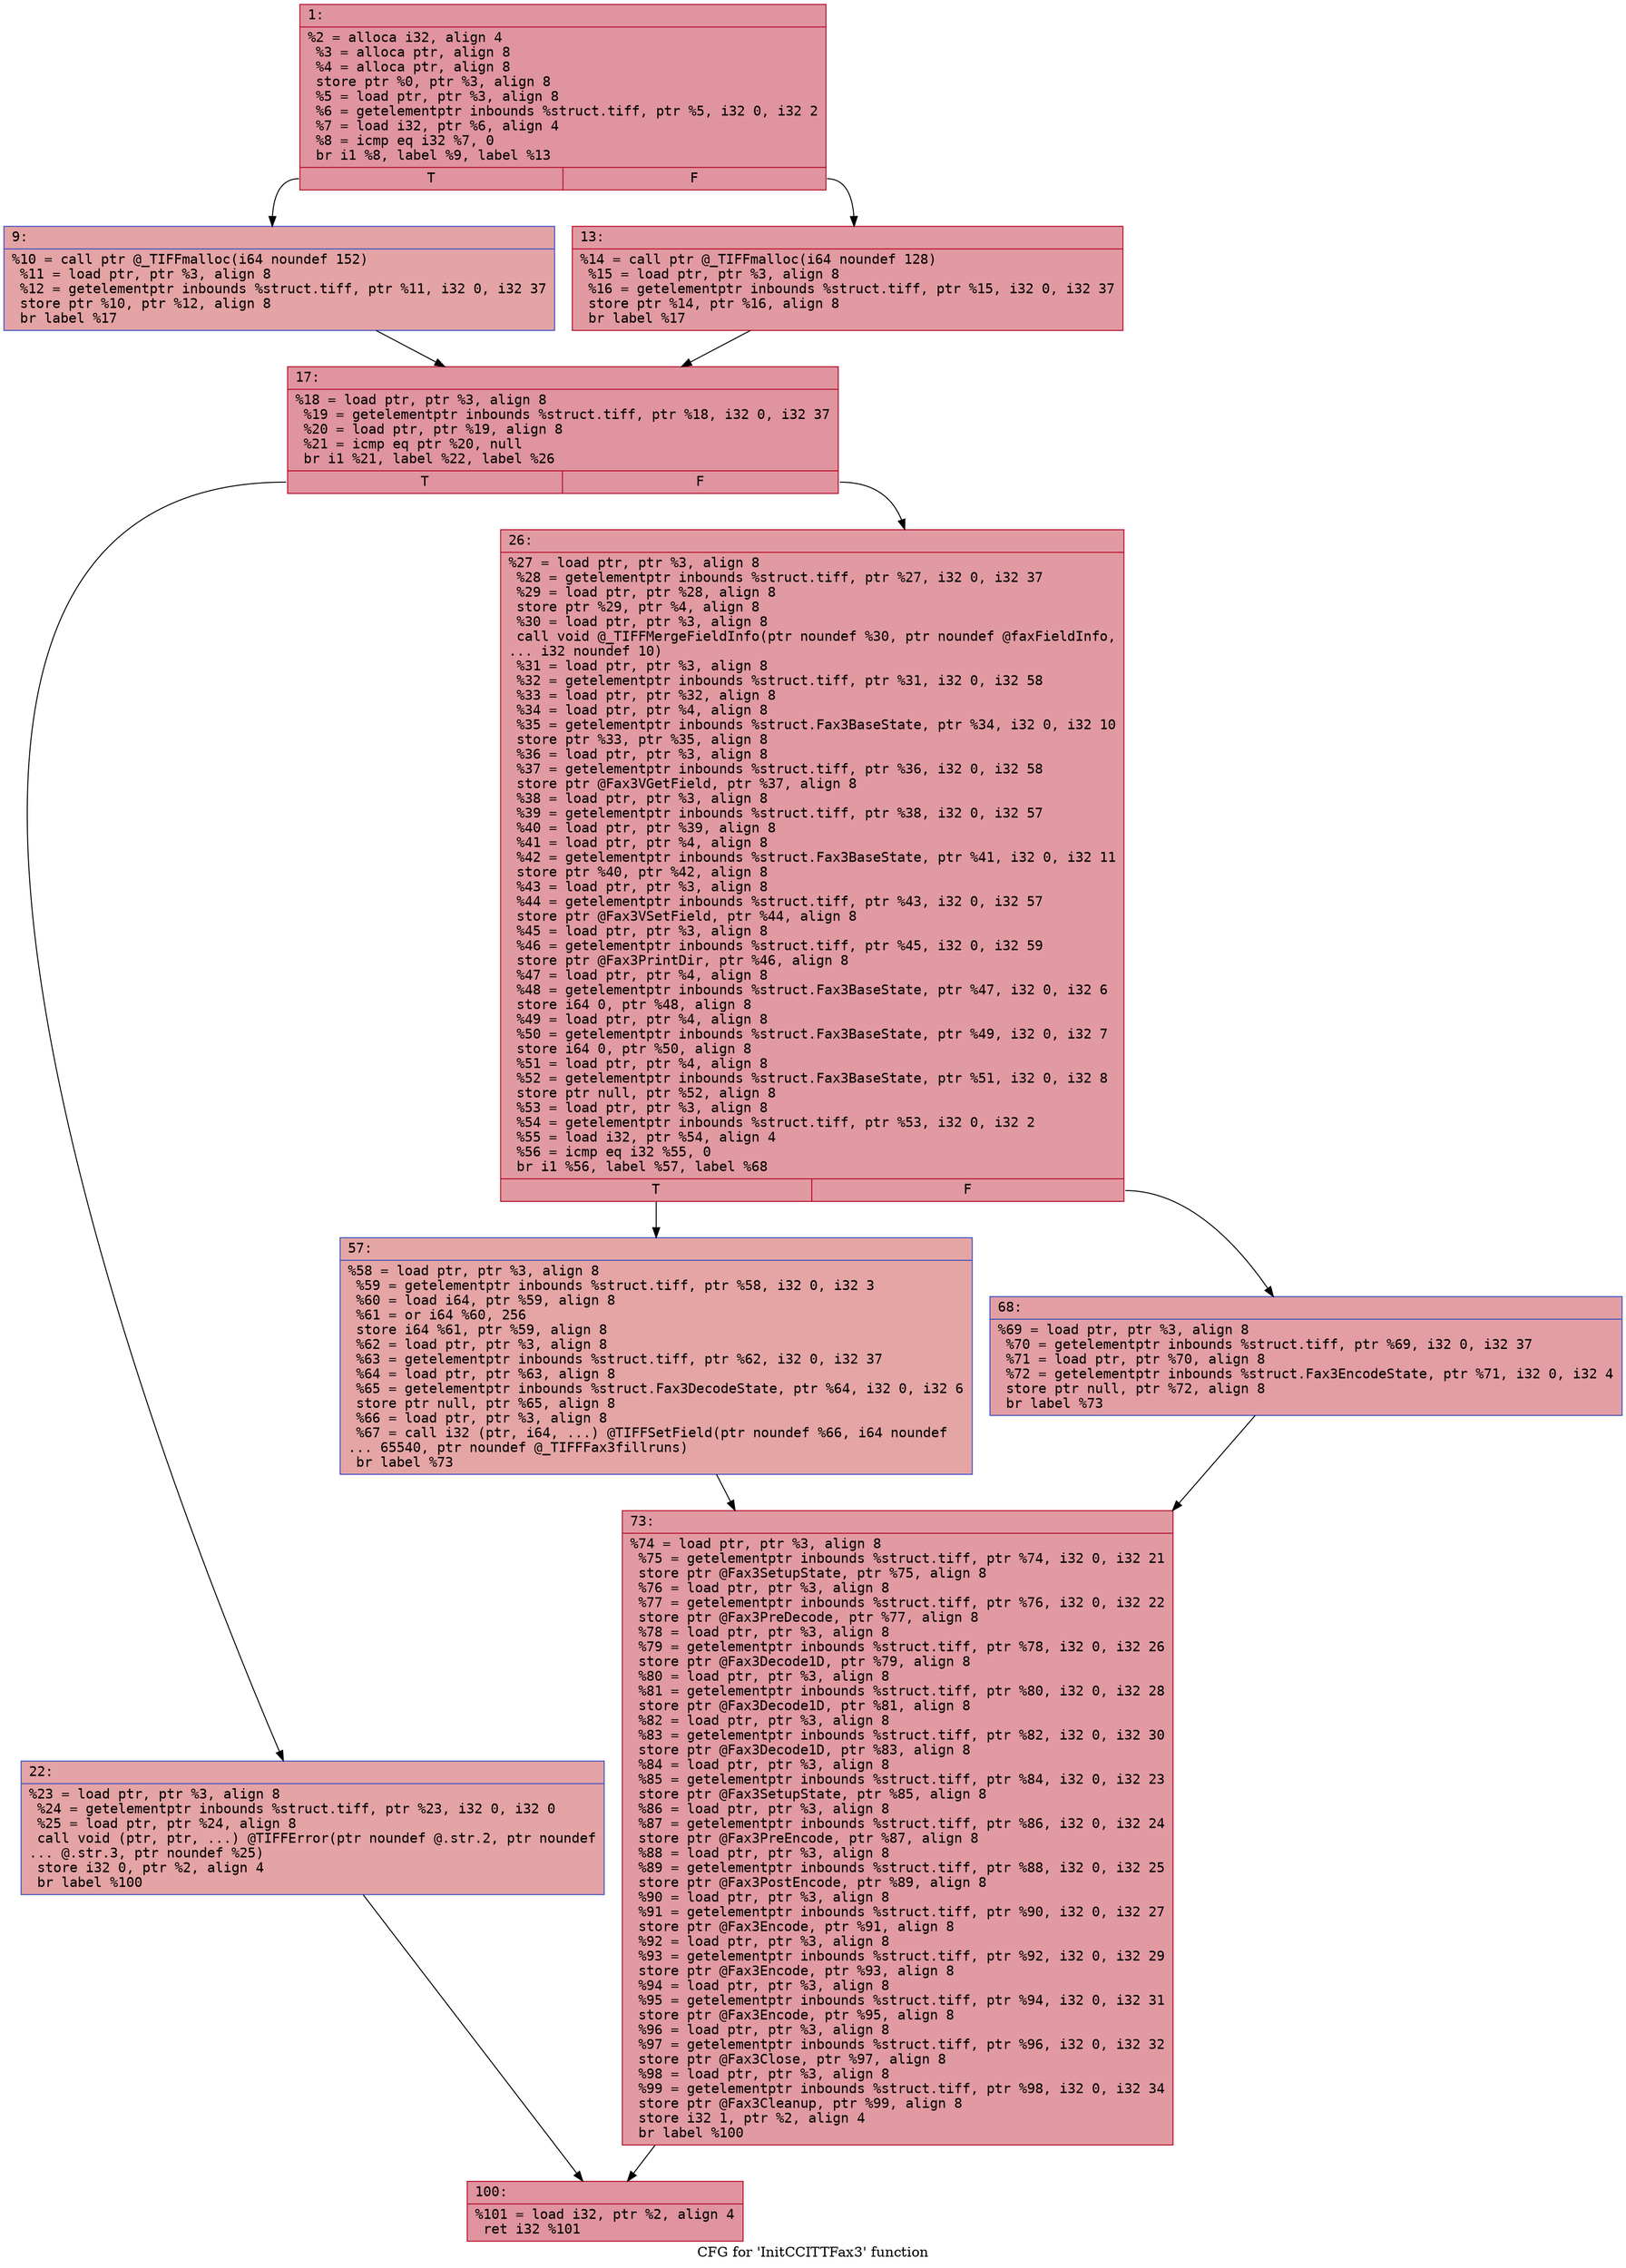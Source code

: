 digraph "CFG for 'InitCCITTFax3' function" {
	label="CFG for 'InitCCITTFax3' function";

	Node0x6000005e3cf0 [shape=record,color="#b70d28ff", style=filled, fillcolor="#b70d2870" fontname="Courier",label="{1:\l|  %2 = alloca i32, align 4\l  %3 = alloca ptr, align 8\l  %4 = alloca ptr, align 8\l  store ptr %0, ptr %3, align 8\l  %5 = load ptr, ptr %3, align 8\l  %6 = getelementptr inbounds %struct.tiff, ptr %5, i32 0, i32 2\l  %7 = load i32, ptr %6, align 4\l  %8 = icmp eq i32 %7, 0\l  br i1 %8, label %9, label %13\l|{<s0>T|<s1>F}}"];
	Node0x6000005e3cf0:s0 -> Node0x6000005e3d40[tooltip="1 -> 9\nProbability 37.50%" ];
	Node0x6000005e3cf0:s1 -> Node0x6000005e3d90[tooltip="1 -> 13\nProbability 62.50%" ];
	Node0x6000005e3d40 [shape=record,color="#3d50c3ff", style=filled, fillcolor="#c32e3170" fontname="Courier",label="{9:\l|  %10 = call ptr @_TIFFmalloc(i64 noundef 152)\l  %11 = load ptr, ptr %3, align 8\l  %12 = getelementptr inbounds %struct.tiff, ptr %11, i32 0, i32 37\l  store ptr %10, ptr %12, align 8\l  br label %17\l}"];
	Node0x6000005e3d40 -> Node0x6000005e3de0[tooltip="9 -> 17\nProbability 100.00%" ];
	Node0x6000005e3d90 [shape=record,color="#b70d28ff", style=filled, fillcolor="#bb1b2c70" fontname="Courier",label="{13:\l|  %14 = call ptr @_TIFFmalloc(i64 noundef 128)\l  %15 = load ptr, ptr %3, align 8\l  %16 = getelementptr inbounds %struct.tiff, ptr %15, i32 0, i32 37\l  store ptr %14, ptr %16, align 8\l  br label %17\l}"];
	Node0x6000005e3d90 -> Node0x6000005e3de0[tooltip="13 -> 17\nProbability 100.00%" ];
	Node0x6000005e3de0 [shape=record,color="#b70d28ff", style=filled, fillcolor="#b70d2870" fontname="Courier",label="{17:\l|  %18 = load ptr, ptr %3, align 8\l  %19 = getelementptr inbounds %struct.tiff, ptr %18, i32 0, i32 37\l  %20 = load ptr, ptr %19, align 8\l  %21 = icmp eq ptr %20, null\l  br i1 %21, label %22, label %26\l|{<s0>T|<s1>F}}"];
	Node0x6000005e3de0:s0 -> Node0x6000005e3e30[tooltip="17 -> 22\nProbability 37.50%" ];
	Node0x6000005e3de0:s1 -> Node0x6000005e3e80[tooltip="17 -> 26\nProbability 62.50%" ];
	Node0x6000005e3e30 [shape=record,color="#3d50c3ff", style=filled, fillcolor="#c32e3170" fontname="Courier",label="{22:\l|  %23 = load ptr, ptr %3, align 8\l  %24 = getelementptr inbounds %struct.tiff, ptr %23, i32 0, i32 0\l  %25 = load ptr, ptr %24, align 8\l  call void (ptr, ptr, ...) @TIFFError(ptr noundef @.str.2, ptr noundef\l... @.str.3, ptr noundef %25)\l  store i32 0, ptr %2, align 4\l  br label %100\l}"];
	Node0x6000005e3e30 -> Node0x6000005e4000[tooltip="22 -> 100\nProbability 100.00%" ];
	Node0x6000005e3e80 [shape=record,color="#b70d28ff", style=filled, fillcolor="#bb1b2c70" fontname="Courier",label="{26:\l|  %27 = load ptr, ptr %3, align 8\l  %28 = getelementptr inbounds %struct.tiff, ptr %27, i32 0, i32 37\l  %29 = load ptr, ptr %28, align 8\l  store ptr %29, ptr %4, align 8\l  %30 = load ptr, ptr %3, align 8\l  call void @_TIFFMergeFieldInfo(ptr noundef %30, ptr noundef @faxFieldInfo,\l... i32 noundef 10)\l  %31 = load ptr, ptr %3, align 8\l  %32 = getelementptr inbounds %struct.tiff, ptr %31, i32 0, i32 58\l  %33 = load ptr, ptr %32, align 8\l  %34 = load ptr, ptr %4, align 8\l  %35 = getelementptr inbounds %struct.Fax3BaseState, ptr %34, i32 0, i32 10\l  store ptr %33, ptr %35, align 8\l  %36 = load ptr, ptr %3, align 8\l  %37 = getelementptr inbounds %struct.tiff, ptr %36, i32 0, i32 58\l  store ptr @Fax3VGetField, ptr %37, align 8\l  %38 = load ptr, ptr %3, align 8\l  %39 = getelementptr inbounds %struct.tiff, ptr %38, i32 0, i32 57\l  %40 = load ptr, ptr %39, align 8\l  %41 = load ptr, ptr %4, align 8\l  %42 = getelementptr inbounds %struct.Fax3BaseState, ptr %41, i32 0, i32 11\l  store ptr %40, ptr %42, align 8\l  %43 = load ptr, ptr %3, align 8\l  %44 = getelementptr inbounds %struct.tiff, ptr %43, i32 0, i32 57\l  store ptr @Fax3VSetField, ptr %44, align 8\l  %45 = load ptr, ptr %3, align 8\l  %46 = getelementptr inbounds %struct.tiff, ptr %45, i32 0, i32 59\l  store ptr @Fax3PrintDir, ptr %46, align 8\l  %47 = load ptr, ptr %4, align 8\l  %48 = getelementptr inbounds %struct.Fax3BaseState, ptr %47, i32 0, i32 6\l  store i64 0, ptr %48, align 8\l  %49 = load ptr, ptr %4, align 8\l  %50 = getelementptr inbounds %struct.Fax3BaseState, ptr %49, i32 0, i32 7\l  store i64 0, ptr %50, align 8\l  %51 = load ptr, ptr %4, align 8\l  %52 = getelementptr inbounds %struct.Fax3BaseState, ptr %51, i32 0, i32 8\l  store ptr null, ptr %52, align 8\l  %53 = load ptr, ptr %3, align 8\l  %54 = getelementptr inbounds %struct.tiff, ptr %53, i32 0, i32 2\l  %55 = load i32, ptr %54, align 4\l  %56 = icmp eq i32 %55, 0\l  br i1 %56, label %57, label %68\l|{<s0>T|<s1>F}}"];
	Node0x6000005e3e80:s0 -> Node0x6000005e3ed0[tooltip="26 -> 57\nProbability 37.50%" ];
	Node0x6000005e3e80:s1 -> Node0x6000005e3f20[tooltip="26 -> 68\nProbability 62.50%" ];
	Node0x6000005e3ed0 [shape=record,color="#3d50c3ff", style=filled, fillcolor="#c5333470" fontname="Courier",label="{57:\l|  %58 = load ptr, ptr %3, align 8\l  %59 = getelementptr inbounds %struct.tiff, ptr %58, i32 0, i32 3\l  %60 = load i64, ptr %59, align 8\l  %61 = or i64 %60, 256\l  store i64 %61, ptr %59, align 8\l  %62 = load ptr, ptr %3, align 8\l  %63 = getelementptr inbounds %struct.tiff, ptr %62, i32 0, i32 37\l  %64 = load ptr, ptr %63, align 8\l  %65 = getelementptr inbounds %struct.Fax3DecodeState, ptr %64, i32 0, i32 6\l  store ptr null, ptr %65, align 8\l  %66 = load ptr, ptr %3, align 8\l  %67 = call i32 (ptr, i64, ...) @TIFFSetField(ptr noundef %66, i64 noundef\l... 65540, ptr noundef @_TIFFFax3fillruns)\l  br label %73\l}"];
	Node0x6000005e3ed0 -> Node0x6000005e3f70[tooltip="57 -> 73\nProbability 100.00%" ];
	Node0x6000005e3f20 [shape=record,color="#3d50c3ff", style=filled, fillcolor="#be242e70" fontname="Courier",label="{68:\l|  %69 = load ptr, ptr %3, align 8\l  %70 = getelementptr inbounds %struct.tiff, ptr %69, i32 0, i32 37\l  %71 = load ptr, ptr %70, align 8\l  %72 = getelementptr inbounds %struct.Fax3EncodeState, ptr %71, i32 0, i32 4\l  store ptr null, ptr %72, align 8\l  br label %73\l}"];
	Node0x6000005e3f20 -> Node0x6000005e3f70[tooltip="68 -> 73\nProbability 100.00%" ];
	Node0x6000005e3f70 [shape=record,color="#b70d28ff", style=filled, fillcolor="#bb1b2c70" fontname="Courier",label="{73:\l|  %74 = load ptr, ptr %3, align 8\l  %75 = getelementptr inbounds %struct.tiff, ptr %74, i32 0, i32 21\l  store ptr @Fax3SetupState, ptr %75, align 8\l  %76 = load ptr, ptr %3, align 8\l  %77 = getelementptr inbounds %struct.tiff, ptr %76, i32 0, i32 22\l  store ptr @Fax3PreDecode, ptr %77, align 8\l  %78 = load ptr, ptr %3, align 8\l  %79 = getelementptr inbounds %struct.tiff, ptr %78, i32 0, i32 26\l  store ptr @Fax3Decode1D, ptr %79, align 8\l  %80 = load ptr, ptr %3, align 8\l  %81 = getelementptr inbounds %struct.tiff, ptr %80, i32 0, i32 28\l  store ptr @Fax3Decode1D, ptr %81, align 8\l  %82 = load ptr, ptr %3, align 8\l  %83 = getelementptr inbounds %struct.tiff, ptr %82, i32 0, i32 30\l  store ptr @Fax3Decode1D, ptr %83, align 8\l  %84 = load ptr, ptr %3, align 8\l  %85 = getelementptr inbounds %struct.tiff, ptr %84, i32 0, i32 23\l  store ptr @Fax3SetupState, ptr %85, align 8\l  %86 = load ptr, ptr %3, align 8\l  %87 = getelementptr inbounds %struct.tiff, ptr %86, i32 0, i32 24\l  store ptr @Fax3PreEncode, ptr %87, align 8\l  %88 = load ptr, ptr %3, align 8\l  %89 = getelementptr inbounds %struct.tiff, ptr %88, i32 0, i32 25\l  store ptr @Fax3PostEncode, ptr %89, align 8\l  %90 = load ptr, ptr %3, align 8\l  %91 = getelementptr inbounds %struct.tiff, ptr %90, i32 0, i32 27\l  store ptr @Fax3Encode, ptr %91, align 8\l  %92 = load ptr, ptr %3, align 8\l  %93 = getelementptr inbounds %struct.tiff, ptr %92, i32 0, i32 29\l  store ptr @Fax3Encode, ptr %93, align 8\l  %94 = load ptr, ptr %3, align 8\l  %95 = getelementptr inbounds %struct.tiff, ptr %94, i32 0, i32 31\l  store ptr @Fax3Encode, ptr %95, align 8\l  %96 = load ptr, ptr %3, align 8\l  %97 = getelementptr inbounds %struct.tiff, ptr %96, i32 0, i32 32\l  store ptr @Fax3Close, ptr %97, align 8\l  %98 = load ptr, ptr %3, align 8\l  %99 = getelementptr inbounds %struct.tiff, ptr %98, i32 0, i32 34\l  store ptr @Fax3Cleanup, ptr %99, align 8\l  store i32 1, ptr %2, align 4\l  br label %100\l}"];
	Node0x6000005e3f70 -> Node0x6000005e4000[tooltip="73 -> 100\nProbability 100.00%" ];
	Node0x6000005e4000 [shape=record,color="#b70d28ff", style=filled, fillcolor="#b70d2870" fontname="Courier",label="{100:\l|  %101 = load i32, ptr %2, align 4\l  ret i32 %101\l}"];
}
